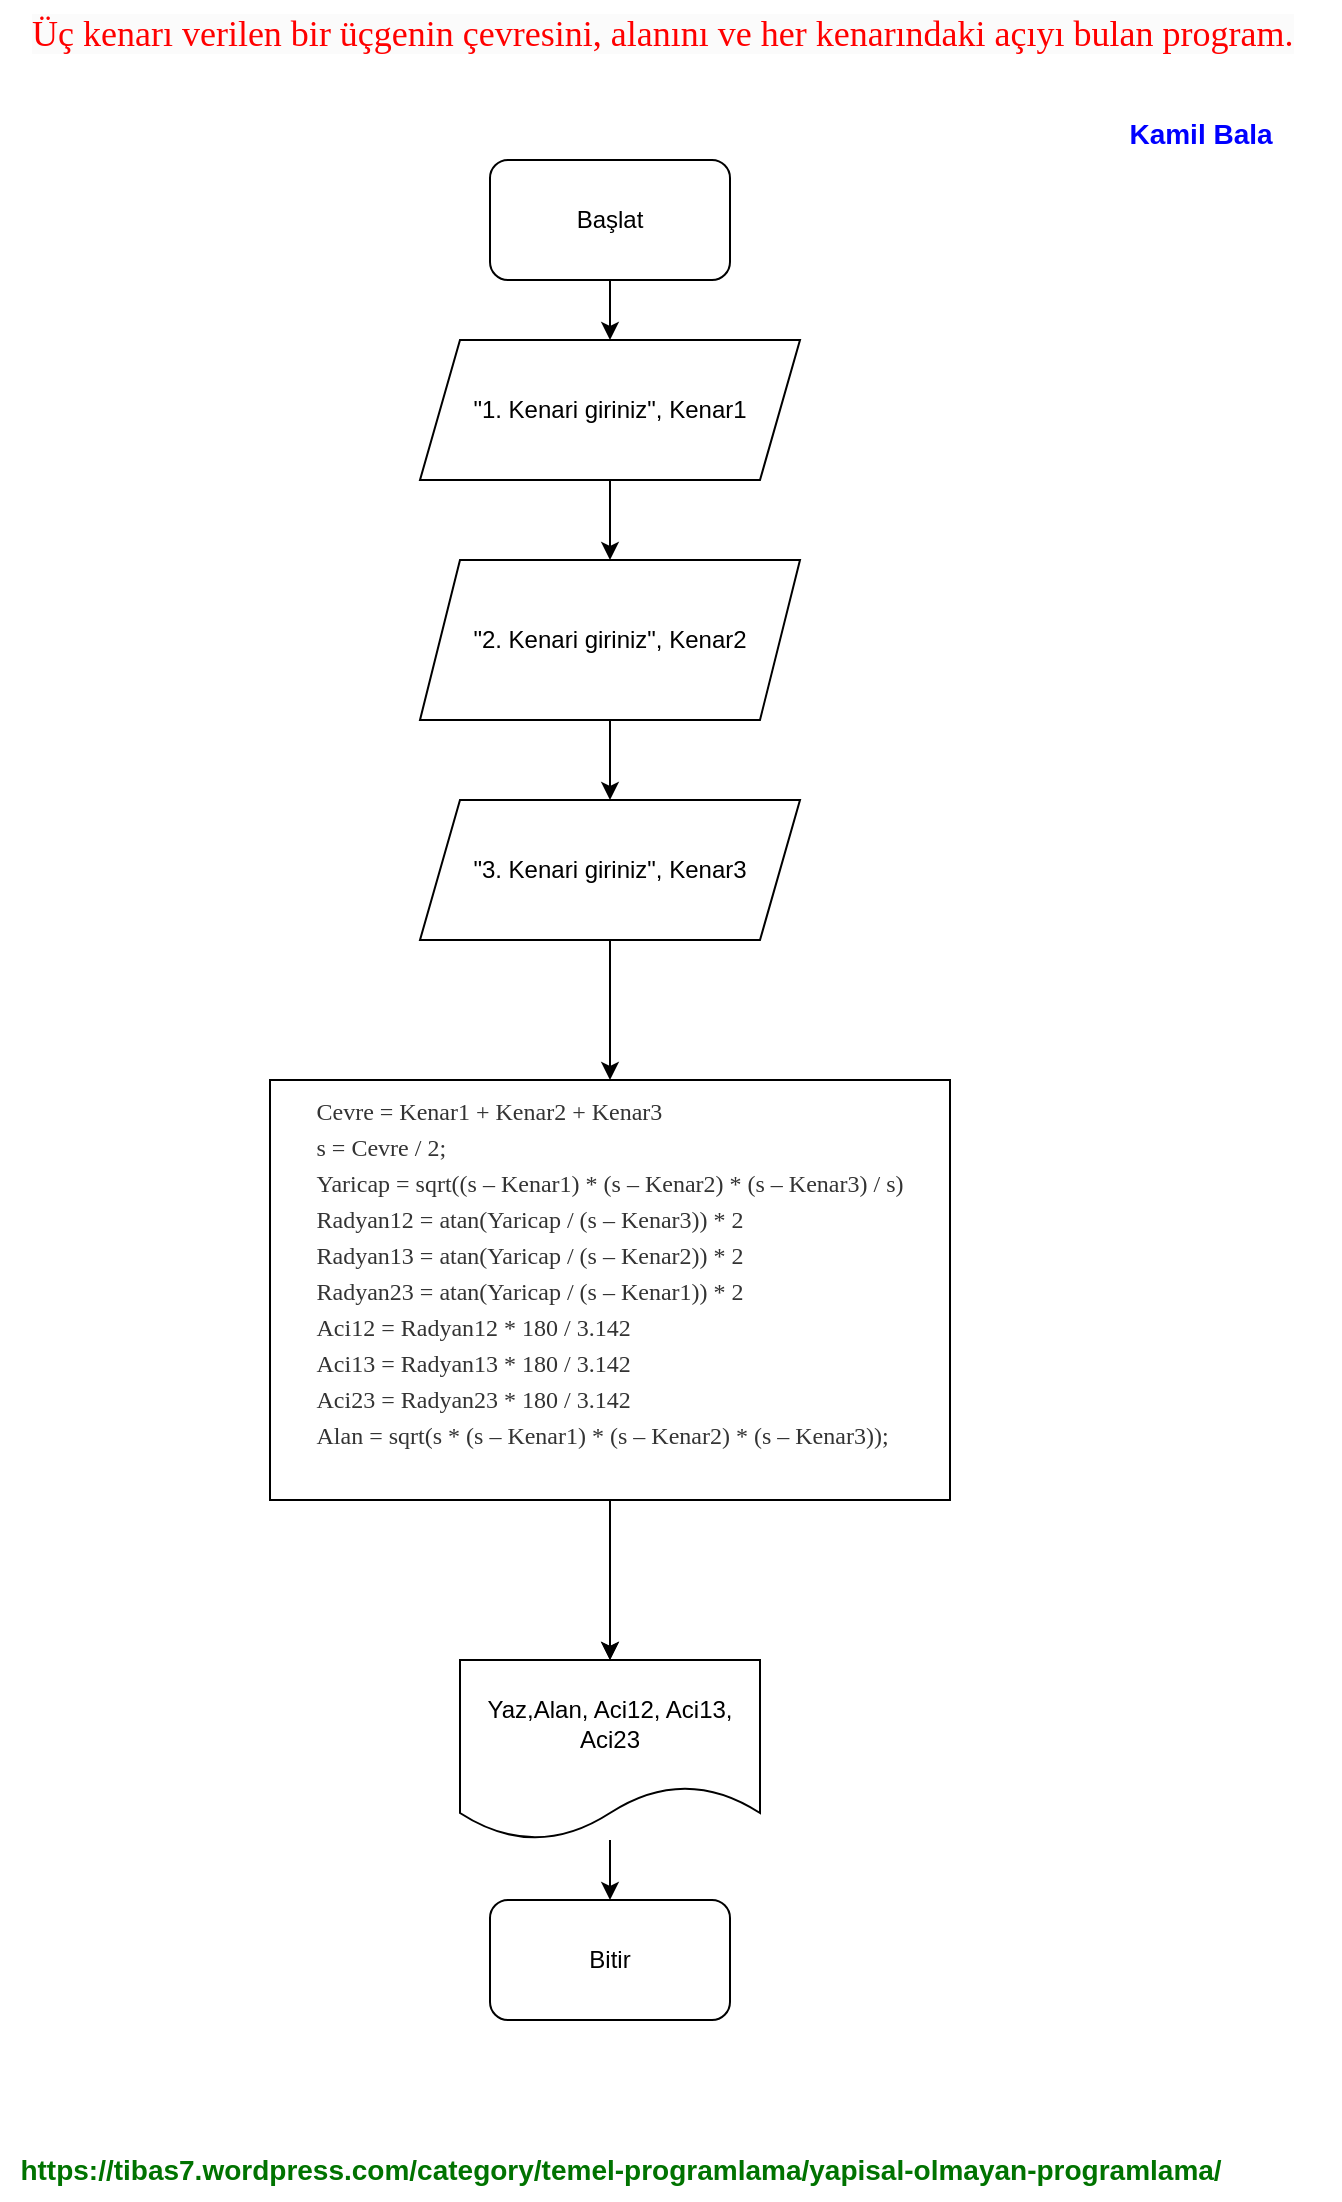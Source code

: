 <mxfile version="20.8.16" type="device"><diagram name="Sayfa -1" id="HH79vYCIUQZker7YnYB9"><mxGraphModel dx="748" dy="437" grid="1" gridSize="10" guides="1" tooltips="1" connect="1" arrows="1" fold="1" page="1" pageScale="1" pageWidth="827" pageHeight="1169" math="0" shadow="0"><root><mxCell id="0"/><mxCell id="1" parent="0"/><mxCell id="5Ir3c3IeqkOVajq5ck5g-4" style="edgeStyle=orthogonalEdgeStyle;rounded=0;orthogonalLoop=1;jettySize=auto;html=1;entryX=0.5;entryY=0;entryDx=0;entryDy=0;" parent="1" source="5Ir3c3IeqkOVajq5ck5g-1" target="5Ir3c3IeqkOVajq5ck5g-3" edge="1"><mxGeometry relative="1" as="geometry"/></mxCell><mxCell id="5Ir3c3IeqkOVajq5ck5g-1" value="Başlat" style="rounded=1;whiteSpace=wrap;html=1;" parent="1" vertex="1"><mxGeometry x="315" y="100" width="120" height="60" as="geometry"/></mxCell><mxCell id="5Ir3c3IeqkOVajq5ck5g-2" value="Bitir" style="rounded=1;whiteSpace=wrap;html=1;" parent="1" vertex="1"><mxGeometry x="315" y="970" width="120" height="60" as="geometry"/></mxCell><mxCell id="AiwrwXVYAzowbeAoe26C-2" value="" style="edgeStyle=orthogonalEdgeStyle;rounded=0;orthogonalLoop=1;jettySize=auto;html=1;" parent="1" source="5Ir3c3IeqkOVajq5ck5g-3" target="AiwrwXVYAzowbeAoe26C-1" edge="1"><mxGeometry relative="1" as="geometry"/></mxCell><mxCell id="5Ir3c3IeqkOVajq5ck5g-3" value="&quot;1. Kenari giriniz&quot;, Kenar1" style="shape=parallelogram;perimeter=parallelogramPerimeter;whiteSpace=wrap;html=1;fixedSize=1;" parent="1" vertex="1"><mxGeometry x="280" y="190" width="190" height="70" as="geometry"/></mxCell><mxCell id="5Ir3c3IeqkOVajq5ck5g-8" style="edgeStyle=orthogonalEdgeStyle;rounded=0;orthogonalLoop=1;jettySize=auto;html=1;entryX=0.5;entryY=0;entryDx=0;entryDy=0;" parent="1" source="5Ir3c3IeqkOVajq5ck5g-5" target="5Ir3c3IeqkOVajq5ck5g-2" edge="1"><mxGeometry relative="1" as="geometry"/></mxCell><mxCell id="5Ir3c3IeqkOVajq5ck5g-5" value="Yaz,Alan, Aci12, Aci13, Aci23" style="shape=document;whiteSpace=wrap;html=1;boundedLbl=1;" parent="1" vertex="1"><mxGeometry x="300" y="850" width="150" height="90" as="geometry"/></mxCell><mxCell id="lfFPv9Cbbby7XueaSf2V-4" value="" style="edgeStyle=orthogonalEdgeStyle;rounded=0;orthogonalLoop=1;jettySize=auto;html=1;" parent="1" source="AiwrwXVYAzowbeAoe26C-1" target="lfFPv9Cbbby7XueaSf2V-2" edge="1"><mxGeometry relative="1" as="geometry"/></mxCell><mxCell id="AiwrwXVYAzowbeAoe26C-1" value="&quot;2. Kenari giriniz&quot;, Kenar2" style="shape=parallelogram;perimeter=parallelogramPerimeter;whiteSpace=wrap;html=1;fixedSize=1;" parent="1" vertex="1"><mxGeometry x="280" y="300" width="190" height="80" as="geometry"/></mxCell><mxCell id="4dqDhBeJ7OMn8s8Tf88G-1" value="" style="edgeStyle=orthogonalEdgeStyle;rounded=0;orthogonalLoop=1;jettySize=auto;html=1;" edge="1" parent="1" source="AiwrwXVYAzowbeAoe26C-4" target="5Ir3c3IeqkOVajq5ck5g-5"><mxGeometry relative="1" as="geometry"/></mxCell><mxCell id="4dqDhBeJ7OMn8s8Tf88G-3" value="" style="edgeStyle=orthogonalEdgeStyle;rounded=0;orthogonalLoop=1;jettySize=auto;html=1;" edge="1" parent="1" source="AiwrwXVYAzowbeAoe26C-4" target="5Ir3c3IeqkOVajq5ck5g-5"><mxGeometry relative="1" as="geometry"/></mxCell><mxCell id="AiwrwXVYAzowbeAoe26C-4" value="&lt;p style=&quot;border: 0px; margin: 0px 0px 1.5em; outline: 0px; padding: 0px; vertical-align: baseline; text-align: left; line-height: 0%;&quot;&gt;&lt;font face=&quot;Fertigo Pro, fertigo-pro-1, fertigo-pro-2, Georgia, Bitstream Charter, serif&quot; color=&quot;#333333&quot;&gt;Cevre = Kenar1 + Kenar2 + Kenar3&lt;/font&gt;&lt;/p&gt;&lt;p style=&quot;border: 0px; margin: 0px 0px 1.5em; outline: 0px; padding: 0px; vertical-align: baseline; text-align: left; line-height: 0%;&quot;&gt;&lt;font face=&quot;Fertigo Pro, fertigo-pro-1, fertigo-pro-2, Georgia, Bitstream Charter, serif&quot; color=&quot;#333333&quot;&gt;s = Cevre / 2;&lt;/font&gt;&lt;/p&gt;&lt;p style=&quot;border: 0px; margin: 0px 0px 1.5em; outline: 0px; padding: 0px; vertical-align: baseline; text-align: left; line-height: 0%;&quot;&gt;&lt;font face=&quot;Fertigo Pro, fertigo-pro-1, fertigo-pro-2, Georgia, Bitstream Charter, serif&quot; color=&quot;#333333&quot;&gt;Yaricap = sqrt((s – Kenar1) * (s – Kenar2) * (s – Kenar3) / s)&lt;/font&gt;&lt;/p&gt;&lt;p style=&quot;border: 0px; margin: 0px 0px 1.5em; outline: 0px; padding: 0px; vertical-align: baseline; text-align: left; line-height: 0%;&quot;&gt;&lt;font face=&quot;Fertigo Pro, fertigo-pro-1, fertigo-pro-2, Georgia, Bitstream Charter, serif&quot; color=&quot;#333333&quot;&gt;Radyan12 = atan(Yaricap / (s – Kenar3)) * 2&lt;/font&gt;&lt;/p&gt;&lt;p style=&quot;border: 0px; margin: 0px 0px 1.5em; outline: 0px; padding: 0px; vertical-align: baseline; text-align: left; line-height: 0%;&quot;&gt;&lt;font face=&quot;Fertigo Pro, fertigo-pro-1, fertigo-pro-2, Georgia, Bitstream Charter, serif&quot; color=&quot;#333333&quot;&gt;Radyan13 = atan(Yaricap / (s – Kenar2)) * 2&lt;/font&gt;&lt;/p&gt;&lt;p style=&quot;border: 0px; margin: 0px 0px 1.5em; outline: 0px; padding: 0px; vertical-align: baseline; text-align: left; line-height: 0%;&quot;&gt;&lt;font face=&quot;Fertigo Pro, fertigo-pro-1, fertigo-pro-2, Georgia, Bitstream Charter, serif&quot; color=&quot;#333333&quot;&gt;Radyan23 = atan(Yaricap / (s – Kenar1)) * 2&lt;/font&gt;&lt;/p&gt;&lt;p style=&quot;border: 0px; margin: 0px 0px 1.5em; outline: 0px; padding: 0px; vertical-align: baseline; text-align: left; line-height: 0%;&quot;&gt;&lt;font face=&quot;Fertigo Pro, fertigo-pro-1, fertigo-pro-2, Georgia, Bitstream Charter, serif&quot; color=&quot;#333333&quot;&gt;Aci12 = Radyan12 * 180 / 3.142&lt;/font&gt;&lt;/p&gt;&lt;p style=&quot;border: 0px; margin: 0px 0px 1.5em; outline: 0px; padding: 0px; vertical-align: baseline; text-align: left; line-height: 0%;&quot;&gt;&lt;font face=&quot;Fertigo Pro, fertigo-pro-1, fertigo-pro-2, Georgia, Bitstream Charter, serif&quot; color=&quot;#333333&quot;&gt;Aci13 = Radyan13 * 180 / 3.142&lt;/font&gt;&lt;/p&gt;&lt;p style=&quot;border: 0px; margin: 0px 0px 1.5em; outline: 0px; padding: 0px; vertical-align: baseline; text-align: left; line-height: 0%;&quot;&gt;&lt;font face=&quot;Fertigo Pro, fertigo-pro-1, fertigo-pro-2, Georgia, Bitstream Charter, serif&quot; color=&quot;#333333&quot;&gt;Aci23 = Radyan23 * 180 / 3.142&lt;/font&gt;&lt;/p&gt;&lt;p style=&quot;border: 0px; margin: 0px 0px 1.5em; outline: 0px; padding: 0px; vertical-align: baseline; text-align: left; line-height: 0%;&quot;&gt;&lt;font face=&quot;Fertigo Pro, fertigo-pro-1, fertigo-pro-2, Georgia, Bitstream Charter, serif&quot; color=&quot;#333333&quot;&gt;Alan = sqrt(s * (s – Kenar1) * (s – Kenar2) * (s – Kenar3));&lt;/font&gt;&lt;/p&gt;" style="rounded=0;whiteSpace=wrap;html=1;" parent="1" vertex="1"><mxGeometry x="205" y="560" width="340" height="210" as="geometry"/></mxCell><mxCell id="oV6WeicEwPRYcoy7KCBL-1" value="&lt;font color=&quot;#007300&quot;&gt;&lt;b&gt;https://tibas7.wordpress.com/category/temel-programlama/yapisal-olmayan-programlama/&lt;/b&gt;&lt;/font&gt;" style="text;html=1;align=center;verticalAlign=middle;resizable=0;points=[];autosize=1;strokeColor=none;fillColor=none;fontSize=14;fontColor=#0000FF;" parent="1" vertex="1"><mxGeometry x="70" y="1090" width="620" height="30" as="geometry"/></mxCell><mxCell id="oV6WeicEwPRYcoy7KCBL-2" value="&lt;span style=&quot;color: rgb(255, 0, 0); font-family: &amp;quot;Comic Sans MS&amp;quot;; font-size: 18px; font-style: normal; font-variant-ligatures: normal; font-variant-caps: normal; font-weight: 400; letter-spacing: normal; orphans: 2; text-align: center; text-indent: 0px; text-transform: none; widows: 2; word-spacing: 0px; -webkit-text-stroke-width: 0px; background-color: rgb(251, 251, 251); text-decoration-thickness: initial; text-decoration-style: initial; text-decoration-color: initial; float: none; display: inline !important;&quot;&gt;Üç kenarı verilen bir üçgenin çevresini, alanını ve her kenarındaki açıyı bulan program.&lt;/span&gt;" style="text;whiteSpace=wrap;html=1;" parent="1" vertex="1"><mxGeometry x="84" y="20" width="656" height="40" as="geometry"/></mxCell><mxCell id="oV6WeicEwPRYcoy7KCBL-3" value="&lt;font style=&quot;font-size: 14px;&quot; color=&quot;#0000ff&quot;&gt;&lt;b&gt;Kamil Bala&lt;br&gt;&lt;br&gt;&lt;/b&gt;&lt;/font&gt;" style="text;html=1;align=center;verticalAlign=middle;resizable=0;points=[];autosize=1;strokeColor=none;fillColor=none;" parent="1" vertex="1"><mxGeometry x="620" y="70" width="100" height="50" as="geometry"/></mxCell><mxCell id="9aRD0zWv6jQm_BoiceGl-1" value="" style="edgeStyle=orthogonalEdgeStyle;rounded=0;orthogonalLoop=1;jettySize=auto;html=1;" parent="1" source="lfFPv9Cbbby7XueaSf2V-2" target="AiwrwXVYAzowbeAoe26C-4" edge="1"><mxGeometry relative="1" as="geometry"/></mxCell><mxCell id="lfFPv9Cbbby7XueaSf2V-2" value="&quot;3. Kenari giriniz&quot;, Kenar3" style="shape=parallelogram;perimeter=parallelogramPerimeter;whiteSpace=wrap;html=1;fixedSize=1;" parent="1" vertex="1"><mxGeometry x="280" y="420" width="190" height="70" as="geometry"/></mxCell></root></mxGraphModel></diagram></mxfile>